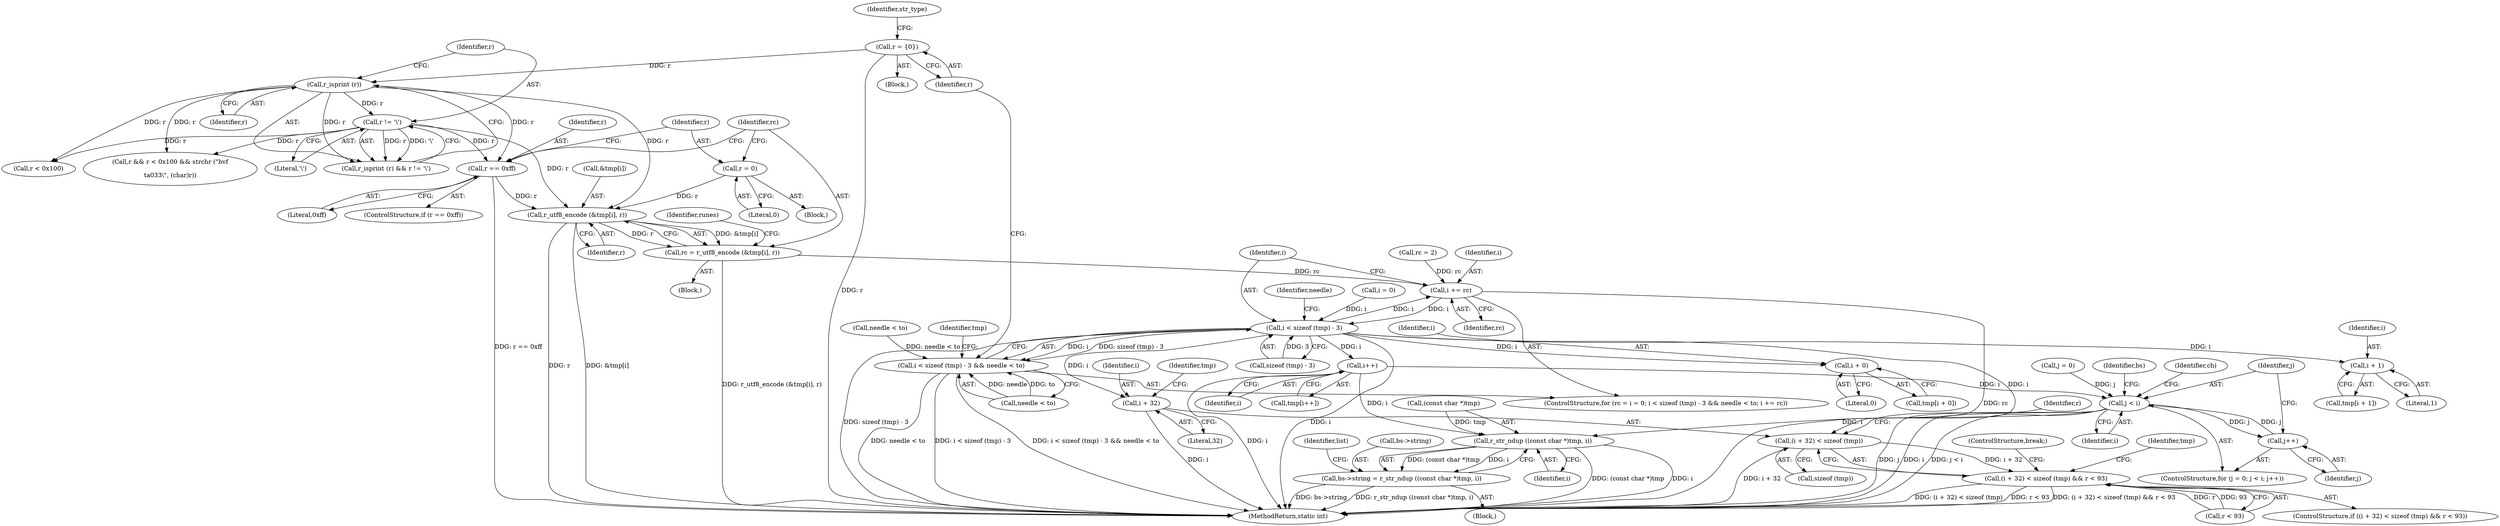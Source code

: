digraph "0_radare2_3fcf41ed96ffa25b38029449520c8d0a198745f3@array" {
"1000445" [label="(Call,r_utf8_encode (&tmp[i], r))"];
"1000424" [label="(Call,r_isprint (r))"];
"1000336" [label="(Call,r = {0})"];
"1000440" [label="(Call,r = 0)"];
"1000436" [label="(Call,r == 0xff)"];
"1000426" [label="(Call,r != '\\')"];
"1000443" [label="(Call,rc = r_utf8_encode (&tmp[i], r))"];
"1000331" [label="(Call,i += rc)"];
"1000322" [label="(Call,i < sizeof (tmp) - 3)"];
"1000321" [label="(Call,i < sizeof (tmp) - 3 && needle < to)"];
"1000469" [label="(Call,(i + 32) < sizeof (tmp))"];
"1000468" [label="(Call,(i + 32) < sizeof (tmp) && r < 93)"];
"1000470" [label="(Call,i + 32)"];
"1000482" [label="(Call,i + 0)"];
"1000489" [label="(Call,i + 1)"];
"1000509" [label="(Call,i++)"];
"1000527" [label="(Call,j < i)"];
"1000530" [label="(Call,j++)"];
"1000679" [label="(Call,r_str_ndup ((const char *)tmp, i))"];
"1000675" [label="(Call,bs->string = r_str_ndup ((const char *)tmp, i))"];
"1000679" [label="(Call,r_str_ndup ((const char *)tmp, i))"];
"1000529" [label="(Identifier,i)"];
"1000452" [label="(Identifier,runes)"];
"1000336" [label="(Call,r = {0})"];
"1000440" [label="(Call,r = 0)"];
"1000438" [label="(Literal,0xff)"];
"1000455" [label="(Call,r && r < 0x100 && strchr (\"\b\v\f\n\r\t\a\033\\\", (char)r))"];
"1000491" [label="(Literal,1)"];
"1000443" [label="(Call,rc = r_utf8_encode (&tmp[i], r))"];
"1000523" [label="(ControlStructure,for (j = 0; j < i; j++))"];
"1000321" [label="(Call,i < sizeof (tmp) - 3 && needle < to)"];
"1000476" [label="(Identifier,r)"];
"1000535" [label="(Identifier,ch)"];
"1000329" [label="(Identifier,needle)"];
"1000524" [label="(Call,j = 0)"];
"1000436" [label="(Call,r == 0xff)"];
"1000469" [label="(Call,(i + 32) < sizeof (tmp))"];
"1000507" [label="(Call,tmp[i++])"];
"1000324" [label="(Call,sizeof (tmp) - 3)"];
"1000480" [label="(Call,tmp[i + 0])"];
"1000435" [label="(ControlStructure,if (r == 0xff))"];
"1000509" [label="(Call,i++)"];
"1000685" [label="(Identifier,list)"];
"1000458" [label="(Call,r < 0x100)"];
"1000424" [label="(Call,r_isprint (r))"];
"1000333" [label="(Identifier,rc)"];
"1000484" [label="(Literal,0)"];
"1000429" [label="(Block,)"];
"1000337" [label="(Identifier,r)"];
"1000439" [label="(Block,)"];
"1000508" [label="(Identifier,tmp)"];
"1000441" [label="(Identifier,r)"];
"1000315" [label="(ControlStructure,for (rc = i = 0; i < sizeof (tmp) - 3 && needle < to; i += rc))"];
"1000489" [label="(Call,i + 1)"];
"1000531" [label="(Identifier,j)"];
"1000442" [label="(Literal,0)"];
"1000475" [label="(Call,r < 93)"];
"1000510" [label="(Identifier,i)"];
"1000472" [label="(Literal,32)"];
"1000468" [label="(Call,(i + 32) < sizeof (tmp) && r < 93)"];
"1000498" [label="(Call,rc = 2)"];
"1000428" [label="(Literal,'\\')"];
"1000318" [label="(Call,i = 0)"];
"1000328" [label="(Call,needle < to)"];
"1000487" [label="(Call,tmp[i + 1])"];
"1000680" [label="(Call,(const char *)tmp)"];
"1000675" [label="(Call,bs->string = r_str_ndup ((const char *)tmp, i))"];
"1000528" [label="(Identifier,j)"];
"1000332" [label="(Identifier,i)"];
"1000425" [label="(Identifier,r)"];
"1000323" [label="(Identifier,i)"];
"1000446" [label="(Call,&tmp[i])"];
"1000473" [label="(Call,sizeof (tmp))"];
"1000483" [label="(Identifier,i)"];
"1000490" [label="(Identifier,i)"];
"1000437" [label="(Identifier,r)"];
"1000331" [label="(Call,i += rc)"];
"1000482" [label="(Call,i + 0)"];
"1000497" [label="(ControlStructure,break;)"];
"1000180" [label="(Call,needle < to)"];
"1000516" [label="(Block,)"];
"1000530" [label="(Call,j++)"];
"1000450" [label="(Identifier,r)"];
"1000676" [label="(Call,bs->string)"];
"1000445" [label="(Call,r_utf8_encode (&tmp[i], r))"];
"1000701" [label="(MethodReturn,static int)"];
"1000340" [label="(Identifier,str_type)"];
"1000467" [label="(ControlStructure,if ((i + 32) < sizeof (tmp) && r < 93))"];
"1000334" [label="(Block,)"];
"1000470" [label="(Call,i + 32)"];
"1000683" [label="(Identifier,i)"];
"1000426" [label="(Call,r != '\\')"];
"1000427" [label="(Identifier,r)"];
"1000444" [label="(Identifier,rc)"];
"1000322" [label="(Call,i < sizeof (tmp) - 3)"];
"1000471" [label="(Identifier,i)"];
"1000481" [label="(Identifier,tmp)"];
"1000474" [label="(Identifier,tmp)"];
"1000562" [label="(Identifier,bs)"];
"1000423" [label="(Call,r_isprint (r) && r != '\\')"];
"1000527" [label="(Call,j < i)"];
"1000445" -> "1000443"  [label="AST: "];
"1000445" -> "1000450"  [label="CFG: "];
"1000446" -> "1000445"  [label="AST: "];
"1000450" -> "1000445"  [label="AST: "];
"1000443" -> "1000445"  [label="CFG: "];
"1000445" -> "1000701"  [label="DDG: r"];
"1000445" -> "1000701"  [label="DDG: &tmp[i]"];
"1000445" -> "1000443"  [label="DDG: &tmp[i]"];
"1000445" -> "1000443"  [label="DDG: r"];
"1000424" -> "1000445"  [label="DDG: r"];
"1000440" -> "1000445"  [label="DDG: r"];
"1000436" -> "1000445"  [label="DDG: r"];
"1000426" -> "1000445"  [label="DDG: r"];
"1000424" -> "1000423"  [label="AST: "];
"1000424" -> "1000425"  [label="CFG: "];
"1000425" -> "1000424"  [label="AST: "];
"1000427" -> "1000424"  [label="CFG: "];
"1000423" -> "1000424"  [label="CFG: "];
"1000424" -> "1000423"  [label="DDG: r"];
"1000336" -> "1000424"  [label="DDG: r"];
"1000424" -> "1000426"  [label="DDG: r"];
"1000424" -> "1000436"  [label="DDG: r"];
"1000424" -> "1000455"  [label="DDG: r"];
"1000424" -> "1000458"  [label="DDG: r"];
"1000336" -> "1000334"  [label="AST: "];
"1000336" -> "1000337"  [label="CFG: "];
"1000337" -> "1000336"  [label="AST: "];
"1000340" -> "1000336"  [label="CFG: "];
"1000336" -> "1000701"  [label="DDG: r"];
"1000440" -> "1000439"  [label="AST: "];
"1000440" -> "1000442"  [label="CFG: "];
"1000441" -> "1000440"  [label="AST: "];
"1000442" -> "1000440"  [label="AST: "];
"1000444" -> "1000440"  [label="CFG: "];
"1000436" -> "1000435"  [label="AST: "];
"1000436" -> "1000438"  [label="CFG: "];
"1000437" -> "1000436"  [label="AST: "];
"1000438" -> "1000436"  [label="AST: "];
"1000441" -> "1000436"  [label="CFG: "];
"1000444" -> "1000436"  [label="CFG: "];
"1000436" -> "1000701"  [label="DDG: r == 0xff"];
"1000426" -> "1000436"  [label="DDG: r"];
"1000426" -> "1000423"  [label="AST: "];
"1000426" -> "1000428"  [label="CFG: "];
"1000427" -> "1000426"  [label="AST: "];
"1000428" -> "1000426"  [label="AST: "];
"1000423" -> "1000426"  [label="CFG: "];
"1000426" -> "1000423"  [label="DDG: r"];
"1000426" -> "1000423"  [label="DDG: '\\'"];
"1000426" -> "1000455"  [label="DDG: r"];
"1000426" -> "1000458"  [label="DDG: r"];
"1000443" -> "1000429"  [label="AST: "];
"1000444" -> "1000443"  [label="AST: "];
"1000452" -> "1000443"  [label="CFG: "];
"1000443" -> "1000701"  [label="DDG: r_utf8_encode (&tmp[i], r)"];
"1000443" -> "1000331"  [label="DDG: rc"];
"1000331" -> "1000315"  [label="AST: "];
"1000331" -> "1000333"  [label="CFG: "];
"1000332" -> "1000331"  [label="AST: "];
"1000333" -> "1000331"  [label="AST: "];
"1000323" -> "1000331"  [label="CFG: "];
"1000331" -> "1000701"  [label="DDG: rc"];
"1000331" -> "1000322"  [label="DDG: i"];
"1000498" -> "1000331"  [label="DDG: rc"];
"1000322" -> "1000331"  [label="DDG: i"];
"1000322" -> "1000321"  [label="AST: "];
"1000322" -> "1000324"  [label="CFG: "];
"1000323" -> "1000322"  [label="AST: "];
"1000324" -> "1000322"  [label="AST: "];
"1000329" -> "1000322"  [label="CFG: "];
"1000321" -> "1000322"  [label="CFG: "];
"1000322" -> "1000701"  [label="DDG: sizeof (tmp) - 3"];
"1000322" -> "1000701"  [label="DDG: i"];
"1000322" -> "1000321"  [label="DDG: i"];
"1000322" -> "1000321"  [label="DDG: sizeof (tmp) - 3"];
"1000318" -> "1000322"  [label="DDG: i"];
"1000324" -> "1000322"  [label="DDG: 3"];
"1000322" -> "1000469"  [label="DDG: i"];
"1000322" -> "1000470"  [label="DDG: i"];
"1000322" -> "1000482"  [label="DDG: i"];
"1000322" -> "1000489"  [label="DDG: i"];
"1000322" -> "1000509"  [label="DDG: i"];
"1000321" -> "1000315"  [label="AST: "];
"1000321" -> "1000328"  [label="CFG: "];
"1000328" -> "1000321"  [label="AST: "];
"1000337" -> "1000321"  [label="CFG: "];
"1000508" -> "1000321"  [label="CFG: "];
"1000321" -> "1000701"  [label="DDG: needle < to"];
"1000321" -> "1000701"  [label="DDG: i < sizeof (tmp) - 3"];
"1000321" -> "1000701"  [label="DDG: i < sizeof (tmp) - 3 && needle < to"];
"1000180" -> "1000321"  [label="DDG: needle < to"];
"1000328" -> "1000321"  [label="DDG: needle"];
"1000328" -> "1000321"  [label="DDG: to"];
"1000469" -> "1000468"  [label="AST: "];
"1000469" -> "1000473"  [label="CFG: "];
"1000470" -> "1000469"  [label="AST: "];
"1000473" -> "1000469"  [label="AST: "];
"1000476" -> "1000469"  [label="CFG: "];
"1000468" -> "1000469"  [label="CFG: "];
"1000469" -> "1000701"  [label="DDG: i + 32"];
"1000469" -> "1000468"  [label="DDG: i + 32"];
"1000468" -> "1000467"  [label="AST: "];
"1000468" -> "1000475"  [label="CFG: "];
"1000475" -> "1000468"  [label="AST: "];
"1000481" -> "1000468"  [label="CFG: "];
"1000497" -> "1000468"  [label="CFG: "];
"1000468" -> "1000701"  [label="DDG: (i + 32) < sizeof (tmp) && r < 93"];
"1000468" -> "1000701"  [label="DDG: (i + 32) < sizeof (tmp)"];
"1000468" -> "1000701"  [label="DDG: r < 93"];
"1000475" -> "1000468"  [label="DDG: r"];
"1000475" -> "1000468"  [label="DDG: 93"];
"1000470" -> "1000472"  [label="CFG: "];
"1000471" -> "1000470"  [label="AST: "];
"1000472" -> "1000470"  [label="AST: "];
"1000474" -> "1000470"  [label="CFG: "];
"1000470" -> "1000701"  [label="DDG: i"];
"1000482" -> "1000480"  [label="AST: "];
"1000482" -> "1000484"  [label="CFG: "];
"1000483" -> "1000482"  [label="AST: "];
"1000484" -> "1000482"  [label="AST: "];
"1000480" -> "1000482"  [label="CFG: "];
"1000489" -> "1000487"  [label="AST: "];
"1000489" -> "1000491"  [label="CFG: "];
"1000490" -> "1000489"  [label="AST: "];
"1000491" -> "1000489"  [label="AST: "];
"1000487" -> "1000489"  [label="CFG: "];
"1000509" -> "1000507"  [label="AST: "];
"1000509" -> "1000510"  [label="CFG: "];
"1000510" -> "1000509"  [label="AST: "];
"1000507" -> "1000509"  [label="CFG: "];
"1000509" -> "1000701"  [label="DDG: i"];
"1000509" -> "1000527"  [label="DDG: i"];
"1000509" -> "1000679"  [label="DDG: i"];
"1000527" -> "1000523"  [label="AST: "];
"1000527" -> "1000529"  [label="CFG: "];
"1000528" -> "1000527"  [label="AST: "];
"1000529" -> "1000527"  [label="AST: "];
"1000535" -> "1000527"  [label="CFG: "];
"1000562" -> "1000527"  [label="CFG: "];
"1000527" -> "1000701"  [label="DDG: j"];
"1000527" -> "1000701"  [label="DDG: i"];
"1000527" -> "1000701"  [label="DDG: j < i"];
"1000524" -> "1000527"  [label="DDG: j"];
"1000530" -> "1000527"  [label="DDG: j"];
"1000527" -> "1000530"  [label="DDG: j"];
"1000527" -> "1000679"  [label="DDG: i"];
"1000530" -> "1000523"  [label="AST: "];
"1000530" -> "1000531"  [label="CFG: "];
"1000531" -> "1000530"  [label="AST: "];
"1000528" -> "1000530"  [label="CFG: "];
"1000679" -> "1000675"  [label="AST: "];
"1000679" -> "1000683"  [label="CFG: "];
"1000680" -> "1000679"  [label="AST: "];
"1000683" -> "1000679"  [label="AST: "];
"1000675" -> "1000679"  [label="CFG: "];
"1000679" -> "1000701"  [label="DDG: (const char *)tmp"];
"1000679" -> "1000701"  [label="DDG: i"];
"1000679" -> "1000675"  [label="DDG: (const char *)tmp"];
"1000679" -> "1000675"  [label="DDG: i"];
"1000680" -> "1000679"  [label="DDG: tmp"];
"1000675" -> "1000516"  [label="AST: "];
"1000676" -> "1000675"  [label="AST: "];
"1000685" -> "1000675"  [label="CFG: "];
"1000675" -> "1000701"  [label="DDG: bs->string"];
"1000675" -> "1000701"  [label="DDG: r_str_ndup ((const char *)tmp, i)"];
}

